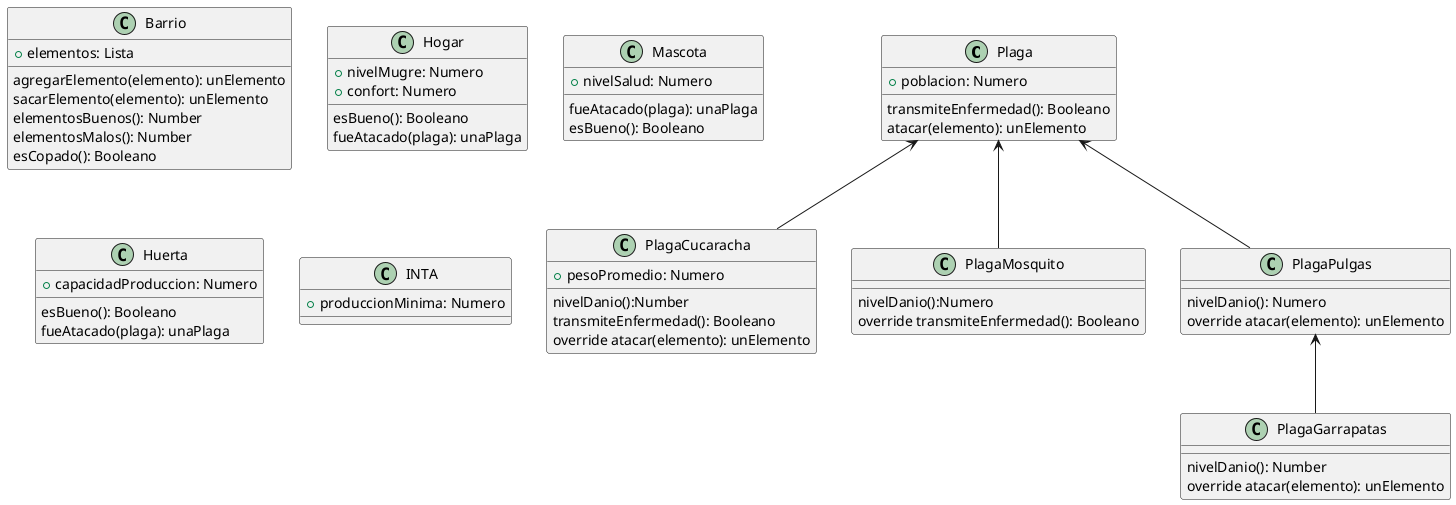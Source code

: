 @startuml

class Plaga {
  +poblacion: Numero
  transmiteEnfermedad(): Booleano
  atacar(elemento): unElemento
}

class PlagaCucaracha{
  +pesoPromedio: Numero
  nivelDanio():Number
  transmiteEnfermedad(): Booleano
  override atacar(elemento): unElemento
}

class PlagaMosquito{
  nivelDanio():Numero
  override transmiteEnfermedad(): Booleano
}

class PlagaPulgas{
  nivelDanio(): Numero
  override atacar(elemento): unElemento
}

class PlagaGarrapatas{
  nivelDanio(): Number
  override atacar(elemento): unElemento
}

Plaga <-- PlagaCucaracha
Plaga <-- PlagaMosquito
Plaga <-- PlagaPulgas
PlagaPulgas <-- PlagaGarrapatas

class Barrio{
  +elementos: Lista
  agregarElemento(elemento): unElemento
  sacarElemento(elemento): unElemento
  elementosBuenos(): Number
  elementosMalos(): Number
  esCopado(): Booleano
}

class Hogar{
  +nivelMugre: Numero
  +confort: Numero
  esBueno(): Booleano
  fueAtacado(plaga): unaPlaga
}

class Mascota{
  +nivelSalud: Numero
  fueAtacado(plaga): unaPlaga
  esBueno(): Booleano
}

class Huerta{
  +capacidadProduccion: Numero
  esBueno(): Booleano
  fueAtacado(plaga): unaPlaga
}

class INTA{
  +produccionMinima: Numero
}

@enduml
